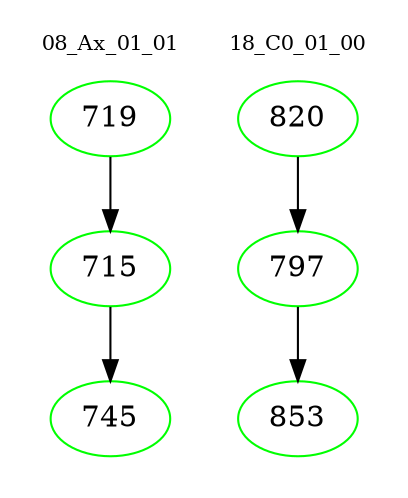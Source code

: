 digraph{
subgraph cluster_0 {
color = white
label = "08_Ax_01_01";
fontsize=10;
T0_719 [label="719", color="green"]
T0_719 -> T0_715 [color="black"]
T0_715 [label="715", color="green"]
T0_715 -> T0_745 [color="black"]
T0_745 [label="745", color="green"]
}
subgraph cluster_1 {
color = white
label = "18_C0_01_00";
fontsize=10;
T1_820 [label="820", color="green"]
T1_820 -> T1_797 [color="black"]
T1_797 [label="797", color="green"]
T1_797 -> T1_853 [color="black"]
T1_853 [label="853", color="green"]
}
}

